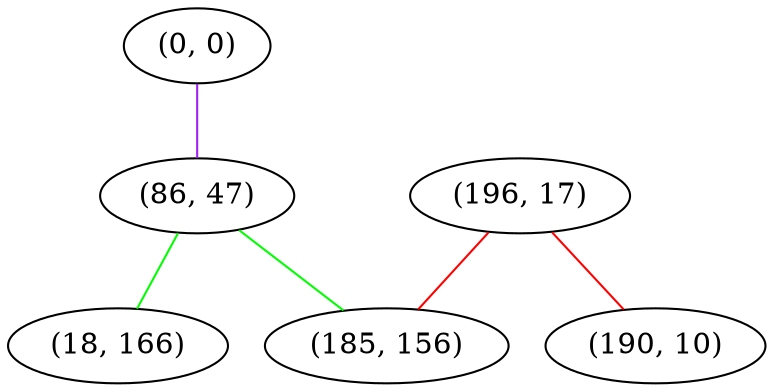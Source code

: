 graph "" {
"(0, 0)";
"(86, 47)";
"(196, 17)";
"(190, 10)";
"(18, 166)";
"(185, 156)";
"(0, 0)" -- "(86, 47)"  [color=purple, key=0, weight=4];
"(86, 47)" -- "(18, 166)"  [color=green, key=0, weight=2];
"(86, 47)" -- "(185, 156)"  [color=green, key=0, weight=2];
"(196, 17)" -- "(190, 10)"  [color=red, key=0, weight=1];
"(196, 17)" -- "(185, 156)"  [color=red, key=0, weight=1];
}
